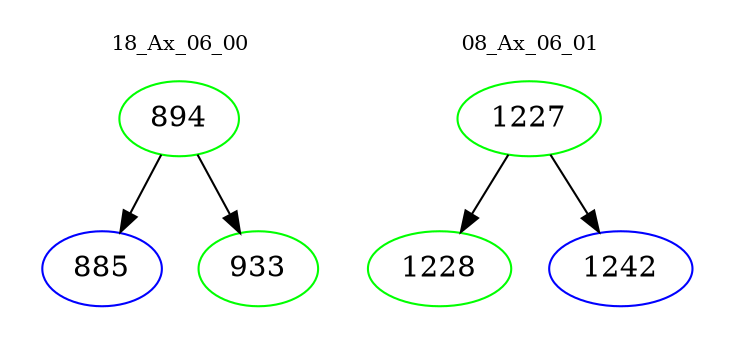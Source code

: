 digraph{
subgraph cluster_0 {
color = white
label = "18_Ax_06_00";
fontsize=10;
T0_894 [label="894", color="green"]
T0_894 -> T0_885 [color="black"]
T0_885 [label="885", color="blue"]
T0_894 -> T0_933 [color="black"]
T0_933 [label="933", color="green"]
}
subgraph cluster_1 {
color = white
label = "08_Ax_06_01";
fontsize=10;
T1_1227 [label="1227", color="green"]
T1_1227 -> T1_1228 [color="black"]
T1_1228 [label="1228", color="green"]
T1_1227 -> T1_1242 [color="black"]
T1_1242 [label="1242", color="blue"]
}
}
